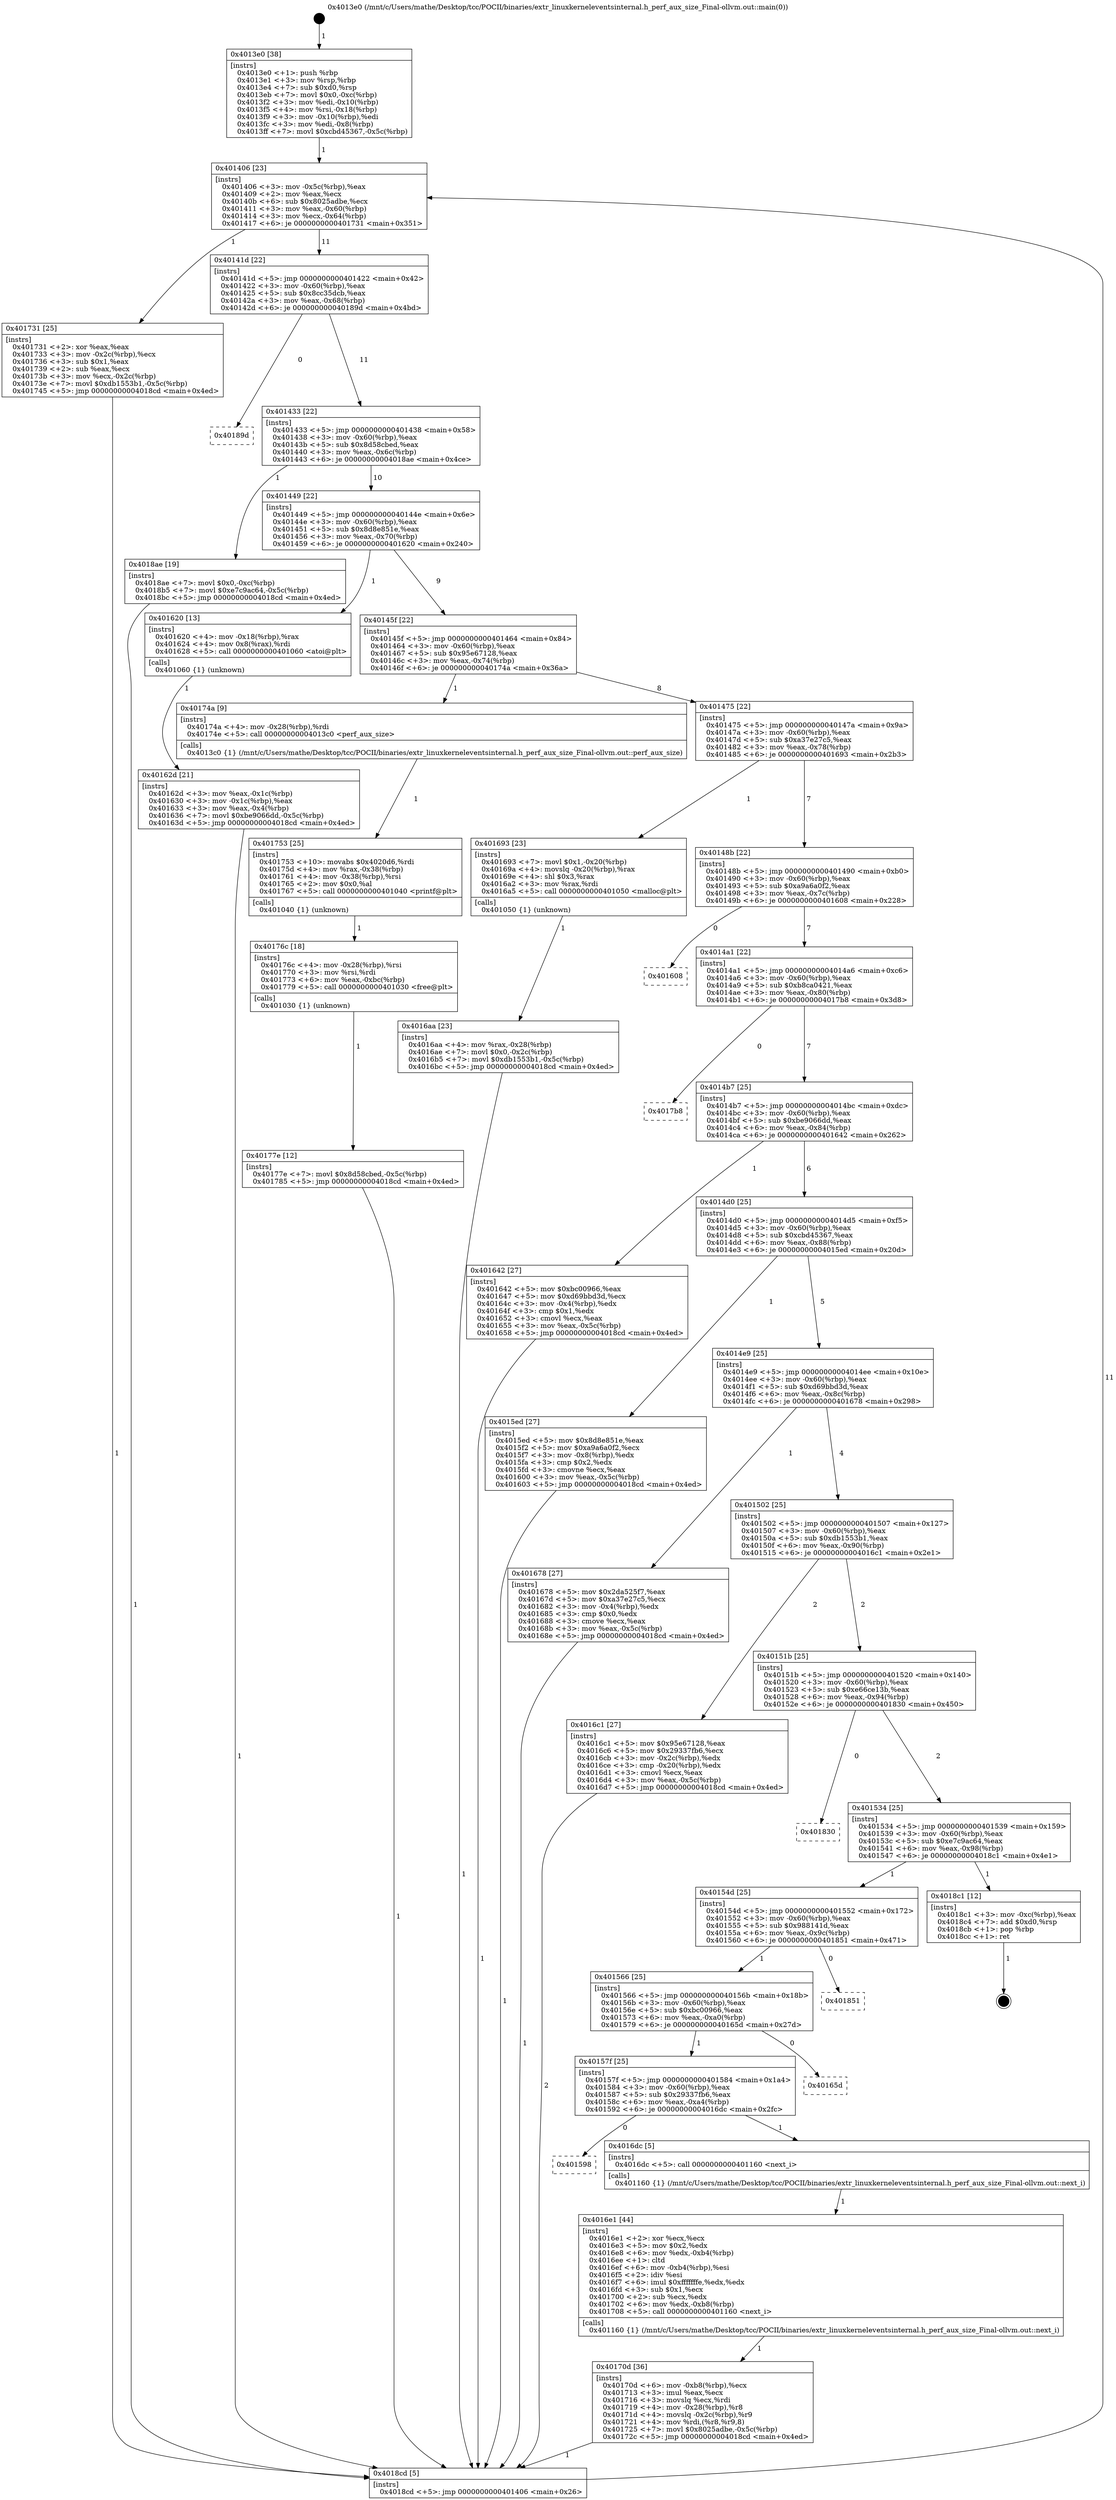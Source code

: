 digraph "0x4013e0" {
  label = "0x4013e0 (/mnt/c/Users/mathe/Desktop/tcc/POCII/binaries/extr_linuxkerneleventsinternal.h_perf_aux_size_Final-ollvm.out::main(0))"
  labelloc = "t"
  node[shape=record]

  Entry [label="",width=0.3,height=0.3,shape=circle,fillcolor=black,style=filled]
  "0x401406" [label="{
     0x401406 [23]\l
     | [instrs]\l
     &nbsp;&nbsp;0x401406 \<+3\>: mov -0x5c(%rbp),%eax\l
     &nbsp;&nbsp;0x401409 \<+2\>: mov %eax,%ecx\l
     &nbsp;&nbsp;0x40140b \<+6\>: sub $0x8025adbe,%ecx\l
     &nbsp;&nbsp;0x401411 \<+3\>: mov %eax,-0x60(%rbp)\l
     &nbsp;&nbsp;0x401414 \<+3\>: mov %ecx,-0x64(%rbp)\l
     &nbsp;&nbsp;0x401417 \<+6\>: je 0000000000401731 \<main+0x351\>\l
  }"]
  "0x401731" [label="{
     0x401731 [25]\l
     | [instrs]\l
     &nbsp;&nbsp;0x401731 \<+2\>: xor %eax,%eax\l
     &nbsp;&nbsp;0x401733 \<+3\>: mov -0x2c(%rbp),%ecx\l
     &nbsp;&nbsp;0x401736 \<+3\>: sub $0x1,%eax\l
     &nbsp;&nbsp;0x401739 \<+2\>: sub %eax,%ecx\l
     &nbsp;&nbsp;0x40173b \<+3\>: mov %ecx,-0x2c(%rbp)\l
     &nbsp;&nbsp;0x40173e \<+7\>: movl $0xdb1553b1,-0x5c(%rbp)\l
     &nbsp;&nbsp;0x401745 \<+5\>: jmp 00000000004018cd \<main+0x4ed\>\l
  }"]
  "0x40141d" [label="{
     0x40141d [22]\l
     | [instrs]\l
     &nbsp;&nbsp;0x40141d \<+5\>: jmp 0000000000401422 \<main+0x42\>\l
     &nbsp;&nbsp;0x401422 \<+3\>: mov -0x60(%rbp),%eax\l
     &nbsp;&nbsp;0x401425 \<+5\>: sub $0x8cc35dcb,%eax\l
     &nbsp;&nbsp;0x40142a \<+3\>: mov %eax,-0x68(%rbp)\l
     &nbsp;&nbsp;0x40142d \<+6\>: je 000000000040189d \<main+0x4bd\>\l
  }"]
  Exit [label="",width=0.3,height=0.3,shape=circle,fillcolor=black,style=filled,peripheries=2]
  "0x40189d" [label="{
     0x40189d\l
  }", style=dashed]
  "0x401433" [label="{
     0x401433 [22]\l
     | [instrs]\l
     &nbsp;&nbsp;0x401433 \<+5\>: jmp 0000000000401438 \<main+0x58\>\l
     &nbsp;&nbsp;0x401438 \<+3\>: mov -0x60(%rbp),%eax\l
     &nbsp;&nbsp;0x40143b \<+5\>: sub $0x8d58cbed,%eax\l
     &nbsp;&nbsp;0x401440 \<+3\>: mov %eax,-0x6c(%rbp)\l
     &nbsp;&nbsp;0x401443 \<+6\>: je 00000000004018ae \<main+0x4ce\>\l
  }"]
  "0x40177e" [label="{
     0x40177e [12]\l
     | [instrs]\l
     &nbsp;&nbsp;0x40177e \<+7\>: movl $0x8d58cbed,-0x5c(%rbp)\l
     &nbsp;&nbsp;0x401785 \<+5\>: jmp 00000000004018cd \<main+0x4ed\>\l
  }"]
  "0x4018ae" [label="{
     0x4018ae [19]\l
     | [instrs]\l
     &nbsp;&nbsp;0x4018ae \<+7\>: movl $0x0,-0xc(%rbp)\l
     &nbsp;&nbsp;0x4018b5 \<+7\>: movl $0xe7c9ac64,-0x5c(%rbp)\l
     &nbsp;&nbsp;0x4018bc \<+5\>: jmp 00000000004018cd \<main+0x4ed\>\l
  }"]
  "0x401449" [label="{
     0x401449 [22]\l
     | [instrs]\l
     &nbsp;&nbsp;0x401449 \<+5\>: jmp 000000000040144e \<main+0x6e\>\l
     &nbsp;&nbsp;0x40144e \<+3\>: mov -0x60(%rbp),%eax\l
     &nbsp;&nbsp;0x401451 \<+5\>: sub $0x8d8e851e,%eax\l
     &nbsp;&nbsp;0x401456 \<+3\>: mov %eax,-0x70(%rbp)\l
     &nbsp;&nbsp;0x401459 \<+6\>: je 0000000000401620 \<main+0x240\>\l
  }"]
  "0x40176c" [label="{
     0x40176c [18]\l
     | [instrs]\l
     &nbsp;&nbsp;0x40176c \<+4\>: mov -0x28(%rbp),%rsi\l
     &nbsp;&nbsp;0x401770 \<+3\>: mov %rsi,%rdi\l
     &nbsp;&nbsp;0x401773 \<+6\>: mov %eax,-0xbc(%rbp)\l
     &nbsp;&nbsp;0x401779 \<+5\>: call 0000000000401030 \<free@plt\>\l
     | [calls]\l
     &nbsp;&nbsp;0x401030 \{1\} (unknown)\l
  }"]
  "0x401620" [label="{
     0x401620 [13]\l
     | [instrs]\l
     &nbsp;&nbsp;0x401620 \<+4\>: mov -0x18(%rbp),%rax\l
     &nbsp;&nbsp;0x401624 \<+4\>: mov 0x8(%rax),%rdi\l
     &nbsp;&nbsp;0x401628 \<+5\>: call 0000000000401060 \<atoi@plt\>\l
     | [calls]\l
     &nbsp;&nbsp;0x401060 \{1\} (unknown)\l
  }"]
  "0x40145f" [label="{
     0x40145f [22]\l
     | [instrs]\l
     &nbsp;&nbsp;0x40145f \<+5\>: jmp 0000000000401464 \<main+0x84\>\l
     &nbsp;&nbsp;0x401464 \<+3\>: mov -0x60(%rbp),%eax\l
     &nbsp;&nbsp;0x401467 \<+5\>: sub $0x95e67128,%eax\l
     &nbsp;&nbsp;0x40146c \<+3\>: mov %eax,-0x74(%rbp)\l
     &nbsp;&nbsp;0x40146f \<+6\>: je 000000000040174a \<main+0x36a\>\l
  }"]
  "0x401753" [label="{
     0x401753 [25]\l
     | [instrs]\l
     &nbsp;&nbsp;0x401753 \<+10\>: movabs $0x4020d6,%rdi\l
     &nbsp;&nbsp;0x40175d \<+4\>: mov %rax,-0x38(%rbp)\l
     &nbsp;&nbsp;0x401761 \<+4\>: mov -0x38(%rbp),%rsi\l
     &nbsp;&nbsp;0x401765 \<+2\>: mov $0x0,%al\l
     &nbsp;&nbsp;0x401767 \<+5\>: call 0000000000401040 \<printf@plt\>\l
     | [calls]\l
     &nbsp;&nbsp;0x401040 \{1\} (unknown)\l
  }"]
  "0x40174a" [label="{
     0x40174a [9]\l
     | [instrs]\l
     &nbsp;&nbsp;0x40174a \<+4\>: mov -0x28(%rbp),%rdi\l
     &nbsp;&nbsp;0x40174e \<+5\>: call 00000000004013c0 \<perf_aux_size\>\l
     | [calls]\l
     &nbsp;&nbsp;0x4013c0 \{1\} (/mnt/c/Users/mathe/Desktop/tcc/POCII/binaries/extr_linuxkerneleventsinternal.h_perf_aux_size_Final-ollvm.out::perf_aux_size)\l
  }"]
  "0x401475" [label="{
     0x401475 [22]\l
     | [instrs]\l
     &nbsp;&nbsp;0x401475 \<+5\>: jmp 000000000040147a \<main+0x9a\>\l
     &nbsp;&nbsp;0x40147a \<+3\>: mov -0x60(%rbp),%eax\l
     &nbsp;&nbsp;0x40147d \<+5\>: sub $0xa37e27c5,%eax\l
     &nbsp;&nbsp;0x401482 \<+3\>: mov %eax,-0x78(%rbp)\l
     &nbsp;&nbsp;0x401485 \<+6\>: je 0000000000401693 \<main+0x2b3\>\l
  }"]
  "0x40170d" [label="{
     0x40170d [36]\l
     | [instrs]\l
     &nbsp;&nbsp;0x40170d \<+6\>: mov -0xb8(%rbp),%ecx\l
     &nbsp;&nbsp;0x401713 \<+3\>: imul %eax,%ecx\l
     &nbsp;&nbsp;0x401716 \<+3\>: movslq %ecx,%rdi\l
     &nbsp;&nbsp;0x401719 \<+4\>: mov -0x28(%rbp),%r8\l
     &nbsp;&nbsp;0x40171d \<+4\>: movslq -0x2c(%rbp),%r9\l
     &nbsp;&nbsp;0x401721 \<+4\>: mov %rdi,(%r8,%r9,8)\l
     &nbsp;&nbsp;0x401725 \<+7\>: movl $0x8025adbe,-0x5c(%rbp)\l
     &nbsp;&nbsp;0x40172c \<+5\>: jmp 00000000004018cd \<main+0x4ed\>\l
  }"]
  "0x401693" [label="{
     0x401693 [23]\l
     | [instrs]\l
     &nbsp;&nbsp;0x401693 \<+7\>: movl $0x1,-0x20(%rbp)\l
     &nbsp;&nbsp;0x40169a \<+4\>: movslq -0x20(%rbp),%rax\l
     &nbsp;&nbsp;0x40169e \<+4\>: shl $0x3,%rax\l
     &nbsp;&nbsp;0x4016a2 \<+3\>: mov %rax,%rdi\l
     &nbsp;&nbsp;0x4016a5 \<+5\>: call 0000000000401050 \<malloc@plt\>\l
     | [calls]\l
     &nbsp;&nbsp;0x401050 \{1\} (unknown)\l
  }"]
  "0x40148b" [label="{
     0x40148b [22]\l
     | [instrs]\l
     &nbsp;&nbsp;0x40148b \<+5\>: jmp 0000000000401490 \<main+0xb0\>\l
     &nbsp;&nbsp;0x401490 \<+3\>: mov -0x60(%rbp),%eax\l
     &nbsp;&nbsp;0x401493 \<+5\>: sub $0xa9a6a0f2,%eax\l
     &nbsp;&nbsp;0x401498 \<+3\>: mov %eax,-0x7c(%rbp)\l
     &nbsp;&nbsp;0x40149b \<+6\>: je 0000000000401608 \<main+0x228\>\l
  }"]
  "0x4016e1" [label="{
     0x4016e1 [44]\l
     | [instrs]\l
     &nbsp;&nbsp;0x4016e1 \<+2\>: xor %ecx,%ecx\l
     &nbsp;&nbsp;0x4016e3 \<+5\>: mov $0x2,%edx\l
     &nbsp;&nbsp;0x4016e8 \<+6\>: mov %edx,-0xb4(%rbp)\l
     &nbsp;&nbsp;0x4016ee \<+1\>: cltd\l
     &nbsp;&nbsp;0x4016ef \<+6\>: mov -0xb4(%rbp),%esi\l
     &nbsp;&nbsp;0x4016f5 \<+2\>: idiv %esi\l
     &nbsp;&nbsp;0x4016f7 \<+6\>: imul $0xfffffffe,%edx,%edx\l
     &nbsp;&nbsp;0x4016fd \<+3\>: sub $0x1,%ecx\l
     &nbsp;&nbsp;0x401700 \<+2\>: sub %ecx,%edx\l
     &nbsp;&nbsp;0x401702 \<+6\>: mov %edx,-0xb8(%rbp)\l
     &nbsp;&nbsp;0x401708 \<+5\>: call 0000000000401160 \<next_i\>\l
     | [calls]\l
     &nbsp;&nbsp;0x401160 \{1\} (/mnt/c/Users/mathe/Desktop/tcc/POCII/binaries/extr_linuxkerneleventsinternal.h_perf_aux_size_Final-ollvm.out::next_i)\l
  }"]
  "0x401608" [label="{
     0x401608\l
  }", style=dashed]
  "0x4014a1" [label="{
     0x4014a1 [22]\l
     | [instrs]\l
     &nbsp;&nbsp;0x4014a1 \<+5\>: jmp 00000000004014a6 \<main+0xc6\>\l
     &nbsp;&nbsp;0x4014a6 \<+3\>: mov -0x60(%rbp),%eax\l
     &nbsp;&nbsp;0x4014a9 \<+5\>: sub $0xb8ca0421,%eax\l
     &nbsp;&nbsp;0x4014ae \<+3\>: mov %eax,-0x80(%rbp)\l
     &nbsp;&nbsp;0x4014b1 \<+6\>: je 00000000004017b8 \<main+0x3d8\>\l
  }"]
  "0x401598" [label="{
     0x401598\l
  }", style=dashed]
  "0x4017b8" [label="{
     0x4017b8\l
  }", style=dashed]
  "0x4014b7" [label="{
     0x4014b7 [25]\l
     | [instrs]\l
     &nbsp;&nbsp;0x4014b7 \<+5\>: jmp 00000000004014bc \<main+0xdc\>\l
     &nbsp;&nbsp;0x4014bc \<+3\>: mov -0x60(%rbp),%eax\l
     &nbsp;&nbsp;0x4014bf \<+5\>: sub $0xbe9066dd,%eax\l
     &nbsp;&nbsp;0x4014c4 \<+6\>: mov %eax,-0x84(%rbp)\l
     &nbsp;&nbsp;0x4014ca \<+6\>: je 0000000000401642 \<main+0x262\>\l
  }"]
  "0x4016dc" [label="{
     0x4016dc [5]\l
     | [instrs]\l
     &nbsp;&nbsp;0x4016dc \<+5\>: call 0000000000401160 \<next_i\>\l
     | [calls]\l
     &nbsp;&nbsp;0x401160 \{1\} (/mnt/c/Users/mathe/Desktop/tcc/POCII/binaries/extr_linuxkerneleventsinternal.h_perf_aux_size_Final-ollvm.out::next_i)\l
  }"]
  "0x401642" [label="{
     0x401642 [27]\l
     | [instrs]\l
     &nbsp;&nbsp;0x401642 \<+5\>: mov $0xbc00966,%eax\l
     &nbsp;&nbsp;0x401647 \<+5\>: mov $0xd69bbd3d,%ecx\l
     &nbsp;&nbsp;0x40164c \<+3\>: mov -0x4(%rbp),%edx\l
     &nbsp;&nbsp;0x40164f \<+3\>: cmp $0x1,%edx\l
     &nbsp;&nbsp;0x401652 \<+3\>: cmovl %ecx,%eax\l
     &nbsp;&nbsp;0x401655 \<+3\>: mov %eax,-0x5c(%rbp)\l
     &nbsp;&nbsp;0x401658 \<+5\>: jmp 00000000004018cd \<main+0x4ed\>\l
  }"]
  "0x4014d0" [label="{
     0x4014d0 [25]\l
     | [instrs]\l
     &nbsp;&nbsp;0x4014d0 \<+5\>: jmp 00000000004014d5 \<main+0xf5\>\l
     &nbsp;&nbsp;0x4014d5 \<+3\>: mov -0x60(%rbp),%eax\l
     &nbsp;&nbsp;0x4014d8 \<+5\>: sub $0xcbd45367,%eax\l
     &nbsp;&nbsp;0x4014dd \<+6\>: mov %eax,-0x88(%rbp)\l
     &nbsp;&nbsp;0x4014e3 \<+6\>: je 00000000004015ed \<main+0x20d\>\l
  }"]
  "0x40157f" [label="{
     0x40157f [25]\l
     | [instrs]\l
     &nbsp;&nbsp;0x40157f \<+5\>: jmp 0000000000401584 \<main+0x1a4\>\l
     &nbsp;&nbsp;0x401584 \<+3\>: mov -0x60(%rbp),%eax\l
     &nbsp;&nbsp;0x401587 \<+5\>: sub $0x29337fb6,%eax\l
     &nbsp;&nbsp;0x40158c \<+6\>: mov %eax,-0xa4(%rbp)\l
     &nbsp;&nbsp;0x401592 \<+6\>: je 00000000004016dc \<main+0x2fc\>\l
  }"]
  "0x4015ed" [label="{
     0x4015ed [27]\l
     | [instrs]\l
     &nbsp;&nbsp;0x4015ed \<+5\>: mov $0x8d8e851e,%eax\l
     &nbsp;&nbsp;0x4015f2 \<+5\>: mov $0xa9a6a0f2,%ecx\l
     &nbsp;&nbsp;0x4015f7 \<+3\>: mov -0x8(%rbp),%edx\l
     &nbsp;&nbsp;0x4015fa \<+3\>: cmp $0x2,%edx\l
     &nbsp;&nbsp;0x4015fd \<+3\>: cmovne %ecx,%eax\l
     &nbsp;&nbsp;0x401600 \<+3\>: mov %eax,-0x5c(%rbp)\l
     &nbsp;&nbsp;0x401603 \<+5\>: jmp 00000000004018cd \<main+0x4ed\>\l
  }"]
  "0x4014e9" [label="{
     0x4014e9 [25]\l
     | [instrs]\l
     &nbsp;&nbsp;0x4014e9 \<+5\>: jmp 00000000004014ee \<main+0x10e\>\l
     &nbsp;&nbsp;0x4014ee \<+3\>: mov -0x60(%rbp),%eax\l
     &nbsp;&nbsp;0x4014f1 \<+5\>: sub $0xd69bbd3d,%eax\l
     &nbsp;&nbsp;0x4014f6 \<+6\>: mov %eax,-0x8c(%rbp)\l
     &nbsp;&nbsp;0x4014fc \<+6\>: je 0000000000401678 \<main+0x298\>\l
  }"]
  "0x4018cd" [label="{
     0x4018cd [5]\l
     | [instrs]\l
     &nbsp;&nbsp;0x4018cd \<+5\>: jmp 0000000000401406 \<main+0x26\>\l
  }"]
  "0x4013e0" [label="{
     0x4013e0 [38]\l
     | [instrs]\l
     &nbsp;&nbsp;0x4013e0 \<+1\>: push %rbp\l
     &nbsp;&nbsp;0x4013e1 \<+3\>: mov %rsp,%rbp\l
     &nbsp;&nbsp;0x4013e4 \<+7\>: sub $0xd0,%rsp\l
     &nbsp;&nbsp;0x4013eb \<+7\>: movl $0x0,-0xc(%rbp)\l
     &nbsp;&nbsp;0x4013f2 \<+3\>: mov %edi,-0x10(%rbp)\l
     &nbsp;&nbsp;0x4013f5 \<+4\>: mov %rsi,-0x18(%rbp)\l
     &nbsp;&nbsp;0x4013f9 \<+3\>: mov -0x10(%rbp),%edi\l
     &nbsp;&nbsp;0x4013fc \<+3\>: mov %edi,-0x8(%rbp)\l
     &nbsp;&nbsp;0x4013ff \<+7\>: movl $0xcbd45367,-0x5c(%rbp)\l
  }"]
  "0x40162d" [label="{
     0x40162d [21]\l
     | [instrs]\l
     &nbsp;&nbsp;0x40162d \<+3\>: mov %eax,-0x1c(%rbp)\l
     &nbsp;&nbsp;0x401630 \<+3\>: mov -0x1c(%rbp),%eax\l
     &nbsp;&nbsp;0x401633 \<+3\>: mov %eax,-0x4(%rbp)\l
     &nbsp;&nbsp;0x401636 \<+7\>: movl $0xbe9066dd,-0x5c(%rbp)\l
     &nbsp;&nbsp;0x40163d \<+5\>: jmp 00000000004018cd \<main+0x4ed\>\l
  }"]
  "0x40165d" [label="{
     0x40165d\l
  }", style=dashed]
  "0x401678" [label="{
     0x401678 [27]\l
     | [instrs]\l
     &nbsp;&nbsp;0x401678 \<+5\>: mov $0x2da525f7,%eax\l
     &nbsp;&nbsp;0x40167d \<+5\>: mov $0xa37e27c5,%ecx\l
     &nbsp;&nbsp;0x401682 \<+3\>: mov -0x4(%rbp),%edx\l
     &nbsp;&nbsp;0x401685 \<+3\>: cmp $0x0,%edx\l
     &nbsp;&nbsp;0x401688 \<+3\>: cmove %ecx,%eax\l
     &nbsp;&nbsp;0x40168b \<+3\>: mov %eax,-0x5c(%rbp)\l
     &nbsp;&nbsp;0x40168e \<+5\>: jmp 00000000004018cd \<main+0x4ed\>\l
  }"]
  "0x401502" [label="{
     0x401502 [25]\l
     | [instrs]\l
     &nbsp;&nbsp;0x401502 \<+5\>: jmp 0000000000401507 \<main+0x127\>\l
     &nbsp;&nbsp;0x401507 \<+3\>: mov -0x60(%rbp),%eax\l
     &nbsp;&nbsp;0x40150a \<+5\>: sub $0xdb1553b1,%eax\l
     &nbsp;&nbsp;0x40150f \<+6\>: mov %eax,-0x90(%rbp)\l
     &nbsp;&nbsp;0x401515 \<+6\>: je 00000000004016c1 \<main+0x2e1\>\l
  }"]
  "0x4016aa" [label="{
     0x4016aa [23]\l
     | [instrs]\l
     &nbsp;&nbsp;0x4016aa \<+4\>: mov %rax,-0x28(%rbp)\l
     &nbsp;&nbsp;0x4016ae \<+7\>: movl $0x0,-0x2c(%rbp)\l
     &nbsp;&nbsp;0x4016b5 \<+7\>: movl $0xdb1553b1,-0x5c(%rbp)\l
     &nbsp;&nbsp;0x4016bc \<+5\>: jmp 00000000004018cd \<main+0x4ed\>\l
  }"]
  "0x401566" [label="{
     0x401566 [25]\l
     | [instrs]\l
     &nbsp;&nbsp;0x401566 \<+5\>: jmp 000000000040156b \<main+0x18b\>\l
     &nbsp;&nbsp;0x40156b \<+3\>: mov -0x60(%rbp),%eax\l
     &nbsp;&nbsp;0x40156e \<+5\>: sub $0xbc00966,%eax\l
     &nbsp;&nbsp;0x401573 \<+6\>: mov %eax,-0xa0(%rbp)\l
     &nbsp;&nbsp;0x401579 \<+6\>: je 000000000040165d \<main+0x27d\>\l
  }"]
  "0x4016c1" [label="{
     0x4016c1 [27]\l
     | [instrs]\l
     &nbsp;&nbsp;0x4016c1 \<+5\>: mov $0x95e67128,%eax\l
     &nbsp;&nbsp;0x4016c6 \<+5\>: mov $0x29337fb6,%ecx\l
     &nbsp;&nbsp;0x4016cb \<+3\>: mov -0x2c(%rbp),%edx\l
     &nbsp;&nbsp;0x4016ce \<+3\>: cmp -0x20(%rbp),%edx\l
     &nbsp;&nbsp;0x4016d1 \<+3\>: cmovl %ecx,%eax\l
     &nbsp;&nbsp;0x4016d4 \<+3\>: mov %eax,-0x5c(%rbp)\l
     &nbsp;&nbsp;0x4016d7 \<+5\>: jmp 00000000004018cd \<main+0x4ed\>\l
  }"]
  "0x40151b" [label="{
     0x40151b [25]\l
     | [instrs]\l
     &nbsp;&nbsp;0x40151b \<+5\>: jmp 0000000000401520 \<main+0x140\>\l
     &nbsp;&nbsp;0x401520 \<+3\>: mov -0x60(%rbp),%eax\l
     &nbsp;&nbsp;0x401523 \<+5\>: sub $0xe66ce13b,%eax\l
     &nbsp;&nbsp;0x401528 \<+6\>: mov %eax,-0x94(%rbp)\l
     &nbsp;&nbsp;0x40152e \<+6\>: je 0000000000401830 \<main+0x450\>\l
  }"]
  "0x401851" [label="{
     0x401851\l
  }", style=dashed]
  "0x401830" [label="{
     0x401830\l
  }", style=dashed]
  "0x401534" [label="{
     0x401534 [25]\l
     | [instrs]\l
     &nbsp;&nbsp;0x401534 \<+5\>: jmp 0000000000401539 \<main+0x159\>\l
     &nbsp;&nbsp;0x401539 \<+3\>: mov -0x60(%rbp),%eax\l
     &nbsp;&nbsp;0x40153c \<+5\>: sub $0xe7c9ac64,%eax\l
     &nbsp;&nbsp;0x401541 \<+6\>: mov %eax,-0x98(%rbp)\l
     &nbsp;&nbsp;0x401547 \<+6\>: je 00000000004018c1 \<main+0x4e1\>\l
  }"]
  "0x40154d" [label="{
     0x40154d [25]\l
     | [instrs]\l
     &nbsp;&nbsp;0x40154d \<+5\>: jmp 0000000000401552 \<main+0x172\>\l
     &nbsp;&nbsp;0x401552 \<+3\>: mov -0x60(%rbp),%eax\l
     &nbsp;&nbsp;0x401555 \<+5\>: sub $0x988141d,%eax\l
     &nbsp;&nbsp;0x40155a \<+6\>: mov %eax,-0x9c(%rbp)\l
     &nbsp;&nbsp;0x401560 \<+6\>: je 0000000000401851 \<main+0x471\>\l
  }"]
  "0x4018c1" [label="{
     0x4018c1 [12]\l
     | [instrs]\l
     &nbsp;&nbsp;0x4018c1 \<+3\>: mov -0xc(%rbp),%eax\l
     &nbsp;&nbsp;0x4018c4 \<+7\>: add $0xd0,%rsp\l
     &nbsp;&nbsp;0x4018cb \<+1\>: pop %rbp\l
     &nbsp;&nbsp;0x4018cc \<+1\>: ret\l
  }"]
  Entry -> "0x4013e0" [label=" 1"]
  "0x401406" -> "0x401731" [label=" 1"]
  "0x401406" -> "0x40141d" [label=" 11"]
  "0x4018c1" -> Exit [label=" 1"]
  "0x40141d" -> "0x40189d" [label=" 0"]
  "0x40141d" -> "0x401433" [label=" 11"]
  "0x4018ae" -> "0x4018cd" [label=" 1"]
  "0x401433" -> "0x4018ae" [label=" 1"]
  "0x401433" -> "0x401449" [label=" 10"]
  "0x40177e" -> "0x4018cd" [label=" 1"]
  "0x401449" -> "0x401620" [label=" 1"]
  "0x401449" -> "0x40145f" [label=" 9"]
  "0x40176c" -> "0x40177e" [label=" 1"]
  "0x40145f" -> "0x40174a" [label=" 1"]
  "0x40145f" -> "0x401475" [label=" 8"]
  "0x401753" -> "0x40176c" [label=" 1"]
  "0x401475" -> "0x401693" [label=" 1"]
  "0x401475" -> "0x40148b" [label=" 7"]
  "0x40174a" -> "0x401753" [label=" 1"]
  "0x40148b" -> "0x401608" [label=" 0"]
  "0x40148b" -> "0x4014a1" [label=" 7"]
  "0x401731" -> "0x4018cd" [label=" 1"]
  "0x4014a1" -> "0x4017b8" [label=" 0"]
  "0x4014a1" -> "0x4014b7" [label=" 7"]
  "0x40170d" -> "0x4018cd" [label=" 1"]
  "0x4014b7" -> "0x401642" [label=" 1"]
  "0x4014b7" -> "0x4014d0" [label=" 6"]
  "0x4016e1" -> "0x40170d" [label=" 1"]
  "0x4014d0" -> "0x4015ed" [label=" 1"]
  "0x4014d0" -> "0x4014e9" [label=" 5"]
  "0x4015ed" -> "0x4018cd" [label=" 1"]
  "0x4013e0" -> "0x401406" [label=" 1"]
  "0x4018cd" -> "0x401406" [label=" 11"]
  "0x401620" -> "0x40162d" [label=" 1"]
  "0x40162d" -> "0x4018cd" [label=" 1"]
  "0x401642" -> "0x4018cd" [label=" 1"]
  "0x40157f" -> "0x401598" [label=" 0"]
  "0x4014e9" -> "0x401678" [label=" 1"]
  "0x4014e9" -> "0x401502" [label=" 4"]
  "0x401678" -> "0x4018cd" [label=" 1"]
  "0x401693" -> "0x4016aa" [label=" 1"]
  "0x4016aa" -> "0x4018cd" [label=" 1"]
  "0x40157f" -> "0x4016dc" [label=" 1"]
  "0x401502" -> "0x4016c1" [label=" 2"]
  "0x401502" -> "0x40151b" [label=" 2"]
  "0x4016c1" -> "0x4018cd" [label=" 2"]
  "0x401566" -> "0x40157f" [label=" 1"]
  "0x40151b" -> "0x401830" [label=" 0"]
  "0x40151b" -> "0x401534" [label=" 2"]
  "0x401566" -> "0x40165d" [label=" 0"]
  "0x401534" -> "0x4018c1" [label=" 1"]
  "0x401534" -> "0x40154d" [label=" 1"]
  "0x4016dc" -> "0x4016e1" [label=" 1"]
  "0x40154d" -> "0x401851" [label=" 0"]
  "0x40154d" -> "0x401566" [label=" 1"]
}
